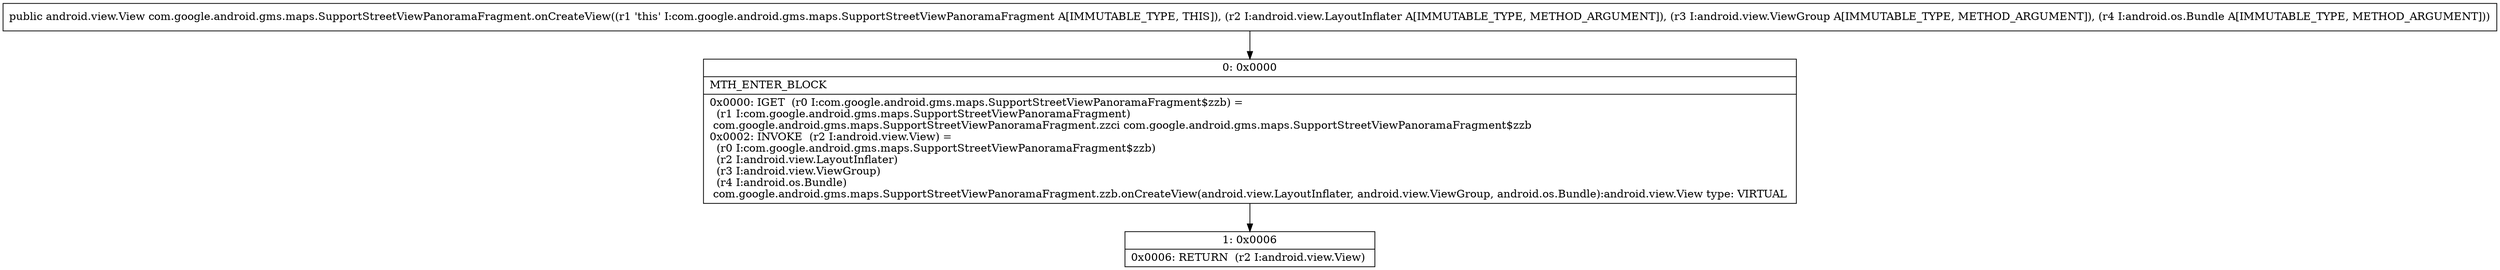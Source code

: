 digraph "CFG forcom.google.android.gms.maps.SupportStreetViewPanoramaFragment.onCreateView(Landroid\/view\/LayoutInflater;Landroid\/view\/ViewGroup;Landroid\/os\/Bundle;)Landroid\/view\/View;" {
Node_0 [shape=record,label="{0\:\ 0x0000|MTH_ENTER_BLOCK\l|0x0000: IGET  (r0 I:com.google.android.gms.maps.SupportStreetViewPanoramaFragment$zzb) = \l  (r1 I:com.google.android.gms.maps.SupportStreetViewPanoramaFragment)\l com.google.android.gms.maps.SupportStreetViewPanoramaFragment.zzci com.google.android.gms.maps.SupportStreetViewPanoramaFragment$zzb \l0x0002: INVOKE  (r2 I:android.view.View) = \l  (r0 I:com.google.android.gms.maps.SupportStreetViewPanoramaFragment$zzb)\l  (r2 I:android.view.LayoutInflater)\l  (r3 I:android.view.ViewGroup)\l  (r4 I:android.os.Bundle)\l com.google.android.gms.maps.SupportStreetViewPanoramaFragment.zzb.onCreateView(android.view.LayoutInflater, android.view.ViewGroup, android.os.Bundle):android.view.View type: VIRTUAL \l}"];
Node_1 [shape=record,label="{1\:\ 0x0006|0x0006: RETURN  (r2 I:android.view.View) \l}"];
MethodNode[shape=record,label="{public android.view.View com.google.android.gms.maps.SupportStreetViewPanoramaFragment.onCreateView((r1 'this' I:com.google.android.gms.maps.SupportStreetViewPanoramaFragment A[IMMUTABLE_TYPE, THIS]), (r2 I:android.view.LayoutInflater A[IMMUTABLE_TYPE, METHOD_ARGUMENT]), (r3 I:android.view.ViewGroup A[IMMUTABLE_TYPE, METHOD_ARGUMENT]), (r4 I:android.os.Bundle A[IMMUTABLE_TYPE, METHOD_ARGUMENT])) }"];
MethodNode -> Node_0;
Node_0 -> Node_1;
}

